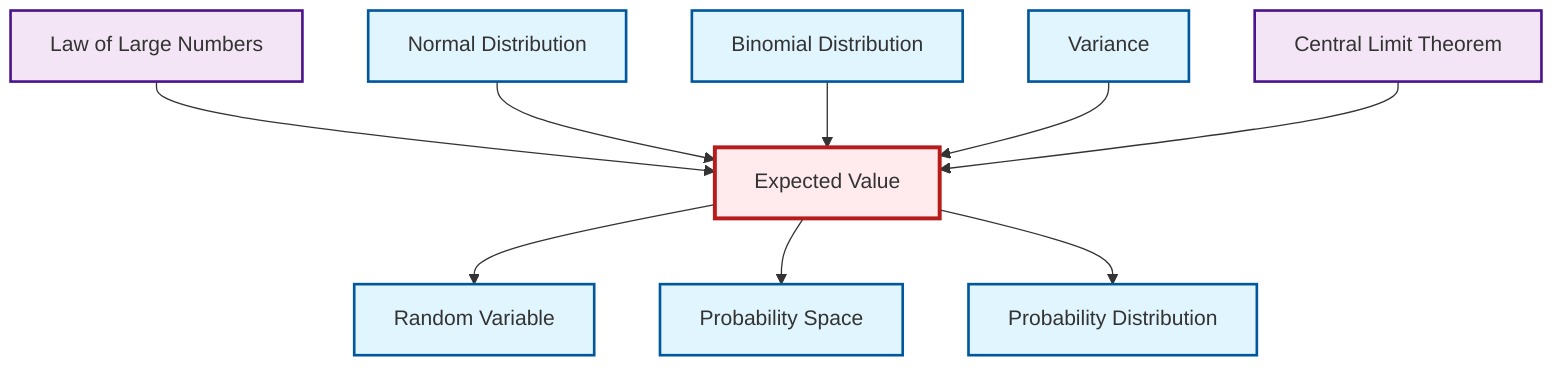 graph TD
    classDef definition fill:#e1f5fe,stroke:#01579b,stroke-width:2px
    classDef theorem fill:#f3e5f5,stroke:#4a148c,stroke-width:2px
    classDef axiom fill:#fff3e0,stroke:#e65100,stroke-width:2px
    classDef example fill:#e8f5e9,stroke:#1b5e20,stroke-width:2px
    classDef current fill:#ffebee,stroke:#b71c1c,stroke-width:3px
    def-probability-space["Probability Space"]:::definition
    def-normal-distribution["Normal Distribution"]:::definition
    def-expectation["Expected Value"]:::definition
    def-probability-distribution["Probability Distribution"]:::definition
    thm-central-limit["Central Limit Theorem"]:::theorem
    def-variance["Variance"]:::definition
    thm-law-of-large-numbers["Law of Large Numbers"]:::theorem
    def-random-variable["Random Variable"]:::definition
    def-binomial-distribution["Binomial Distribution"]:::definition
    def-expectation --> def-random-variable
    thm-law-of-large-numbers --> def-expectation
    def-normal-distribution --> def-expectation
    def-expectation --> def-probability-space
    def-binomial-distribution --> def-expectation
    def-variance --> def-expectation
    thm-central-limit --> def-expectation
    def-expectation --> def-probability-distribution
    class def-expectation current